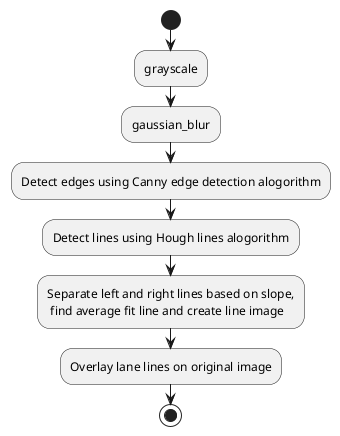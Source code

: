 @startuml Pipleline
    start
    :grayscale;
    :gaussian_blur;
    :Detect edges using Canny edge detection alogorithm;
    :Detect lines using Hough lines alogorithm;
    :Separate left and right lines based on slope,
     find average fit line and create line image;
    :Overlay lane lines on original image;
    stop
@enduml